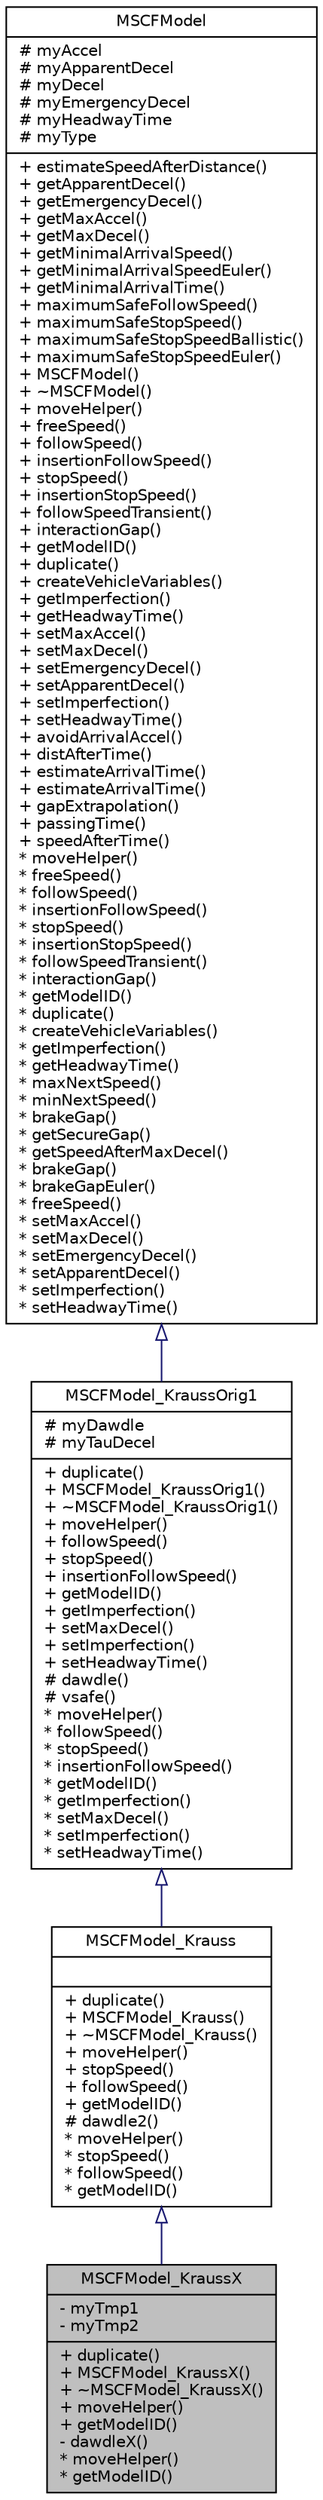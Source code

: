 digraph "MSCFModel_KraussX"
{
  edge [fontname="Helvetica",fontsize="10",labelfontname="Helvetica",labelfontsize="10"];
  node [fontname="Helvetica",fontsize="10",shape=record];
  Node0 [label="{MSCFModel_KraussX\n|- myTmp1\l- myTmp2\l|+ duplicate()\l+ MSCFModel_KraussX()\l+ ~MSCFModel_KraussX()\l+ moveHelper()\l+ getModelID()\l- dawdleX()\l* moveHelper()\l* getModelID()\l}",height=0.2,width=0.4,color="black", fillcolor="grey75", style="filled", fontcolor="black"];
  Node1 -> Node0 [dir="back",color="midnightblue",fontsize="10",style="solid",arrowtail="onormal",fontname="Helvetica"];
  Node1 [label="{MSCFModel_Krauss\n||+ duplicate()\l+ MSCFModel_Krauss()\l+ ~MSCFModel_Krauss()\l+ moveHelper()\l+ stopSpeed()\l+ followSpeed()\l+ getModelID()\l# dawdle2()\l* moveHelper()\l* stopSpeed()\l* followSpeed()\l* getModelID()\l}",height=0.2,width=0.4,color="black", fillcolor="white", style="filled",URL="$d3/d44/class_m_s_c_f_model___krauss.html",tooltip="Krauss car-following model, with acceleration decrease and faster start. "];
  Node2 -> Node1 [dir="back",color="midnightblue",fontsize="10",style="solid",arrowtail="onormal",fontname="Helvetica"];
  Node2 [label="{MSCFModel_KraussOrig1\n|# myDawdle\l# myTauDecel\l|+ duplicate()\l+ MSCFModel_KraussOrig1()\l+ ~MSCFModel_KraussOrig1()\l+ moveHelper()\l+ followSpeed()\l+ stopSpeed()\l+ insertionFollowSpeed()\l+ getModelID()\l+ getImperfection()\l+ setMaxDecel()\l+ setImperfection()\l+ setHeadwayTime()\l# dawdle()\l# vsafe()\l* moveHelper()\l* followSpeed()\l* stopSpeed()\l* insertionFollowSpeed()\l* getModelID()\l* getImperfection()\l* setMaxDecel()\l* setImperfection()\l* setHeadwayTime()\l}",height=0.2,width=0.4,color="black", fillcolor="white", style="filled",URL="$d3/d3a/class_m_s_c_f_model___krauss_orig1.html",tooltip="The original Krauss (1998) car-following model and parameter. "];
  Node3 -> Node2 [dir="back",color="midnightblue",fontsize="10",style="solid",arrowtail="onormal",fontname="Helvetica"];
  Node3 [label="{MSCFModel\n|# myAccel\l# myApparentDecel\l# myDecel\l# myEmergencyDecel\l# myHeadwayTime\l# myType\l|+ estimateSpeedAfterDistance()\l+ getApparentDecel()\l+ getEmergencyDecel()\l+ getMaxAccel()\l+ getMaxDecel()\l+ getMinimalArrivalSpeed()\l+ getMinimalArrivalSpeedEuler()\l+ getMinimalArrivalTime()\l+ maximumSafeFollowSpeed()\l+ maximumSafeStopSpeed()\l+ maximumSafeStopSpeedBallistic()\l+ maximumSafeStopSpeedEuler()\l+ MSCFModel()\l+ ~MSCFModel()\l+ moveHelper()\l+ freeSpeed()\l+ followSpeed()\l+ insertionFollowSpeed()\l+ stopSpeed()\l+ insertionStopSpeed()\l+ followSpeedTransient()\l+ interactionGap()\l+ getModelID()\l+ duplicate()\l+ createVehicleVariables()\l+ getImperfection()\l+ getHeadwayTime()\l+ setMaxAccel()\l+ setMaxDecel()\l+ setEmergencyDecel()\l+ setApparentDecel()\l+ setImperfection()\l+ setHeadwayTime()\l+ avoidArrivalAccel()\l+ distAfterTime()\l+ estimateArrivalTime()\l+ estimateArrivalTime()\l+ gapExtrapolation()\l+ passingTime()\l+ speedAfterTime()\l* moveHelper()\l* freeSpeed()\l* followSpeed()\l* insertionFollowSpeed()\l* stopSpeed()\l* insertionStopSpeed()\l* followSpeedTransient()\l* interactionGap()\l* getModelID()\l* duplicate()\l* createVehicleVariables()\l* getImperfection()\l* getHeadwayTime()\l* maxNextSpeed()\l* minNextSpeed()\l* brakeGap()\l* getSecureGap()\l* getSpeedAfterMaxDecel()\l* brakeGap()\l* brakeGapEuler()\l* freeSpeed()\l* setMaxAccel()\l* setMaxDecel()\l* setEmergencyDecel()\l* setApparentDecel()\l* setImperfection()\l* setHeadwayTime()\l}",height=0.2,width=0.4,color="black", fillcolor="white", style="filled",URL="$d1/d9d/class_m_s_c_f_model.html",tooltip="The car-following model abstraction. "];
}
